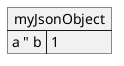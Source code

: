 {
  "sha1": "dwtcopz1j9gjl3fezn4kyhhn4dg24hd",
  "insertion": {
    "when": "2024-11-19T12:22:17.366Z",
    "url": "https://github.com/plantuml/plantuml/pull/1968",
    "user": "plantuml@gmail.com"
  }
}
@startuml
json myJsonObject {"a \" b": 1}
@enduml
